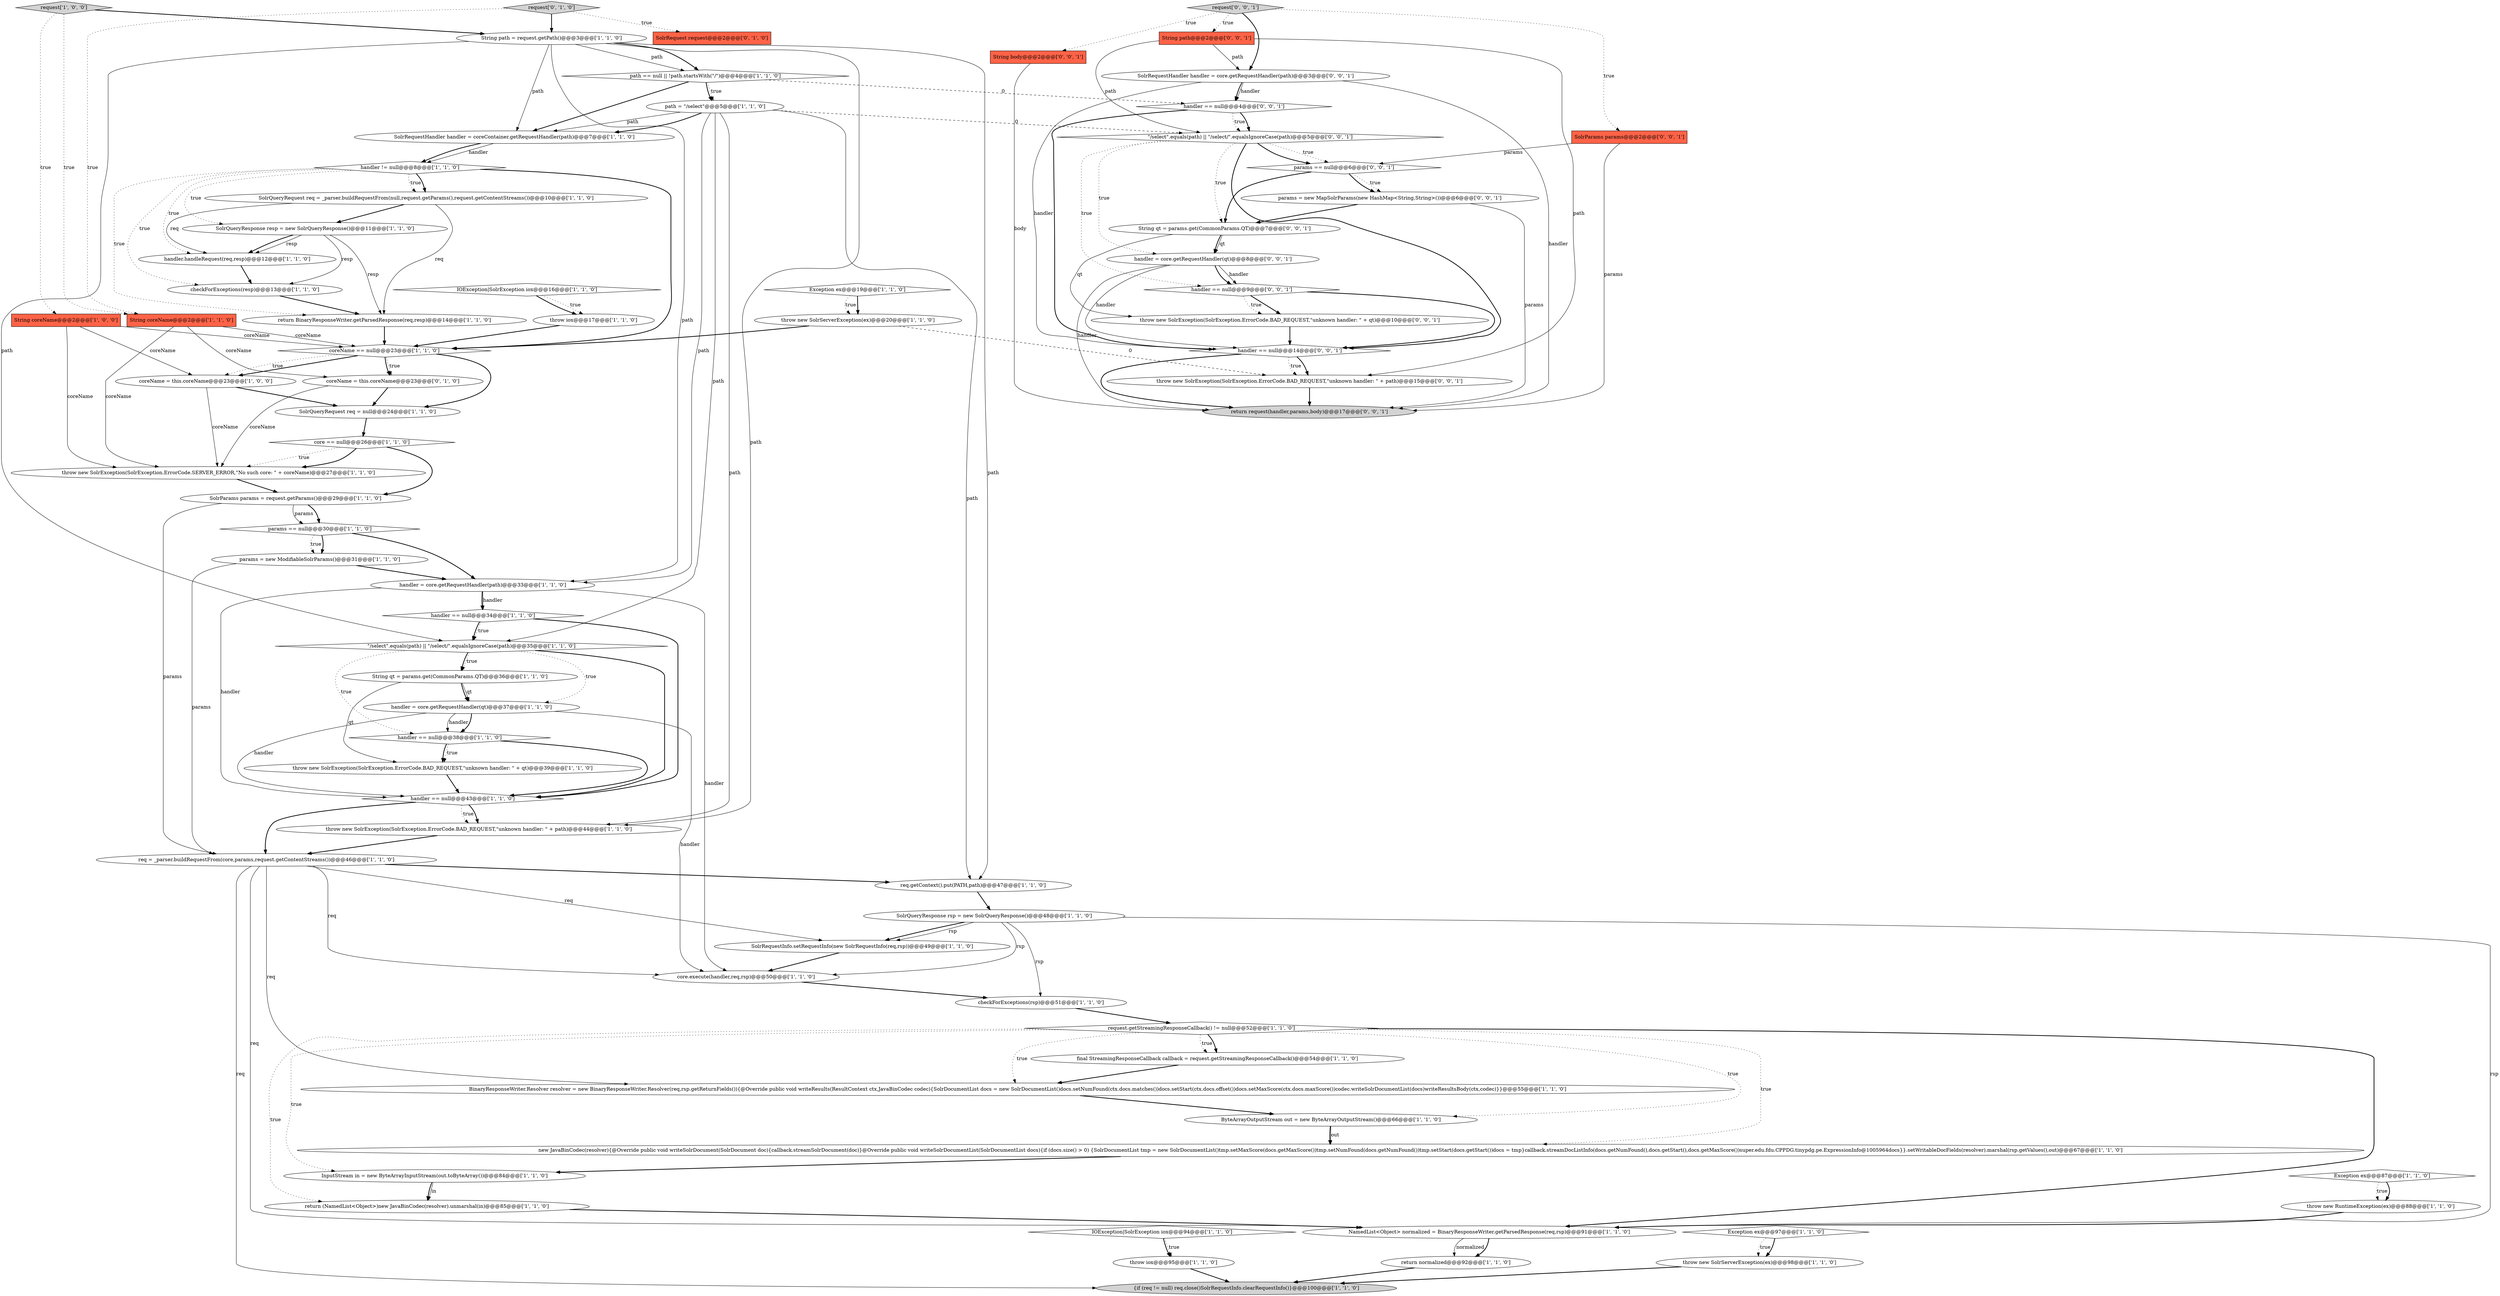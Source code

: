 digraph {
21 [style = filled, label = "return normalized@@@92@@@['1', '1', '0']", fillcolor = white, shape = ellipse image = "AAA0AAABBB1BBB"];
36 [style = filled, label = "new JavaBinCodec(resolver){@Override public void writeSolrDocument(SolrDocument doc){callback.streamSolrDocument(doc)}@Override public void writeSolrDocumentList(SolrDocumentList docs){if (docs.size() > 0) {SolrDocumentList tmp = new SolrDocumentList()tmp.setMaxScore(docs.getMaxScore())tmp.setNumFound(docs.getNumFound())tmp.setStart(docs.getStart())docs = tmp}callback.streamDocListInfo(docs.getNumFound(),docs.getStart(),docs.getMaxScore())super.edu.fdu.CPPDG.tinypdg.pe.ExpressionInfo@1005964docs}}.setWritableDocFields(resolver).marshal(rsp.getValues(),out)@@@67@@@['1', '1', '0']", fillcolor = white, shape = ellipse image = "AAA0AAABBB1BBB"];
47 [style = filled, label = "SolrRequestHandler handler = coreContainer.getRequestHandler(path)@@@7@@@['1', '1', '0']", fillcolor = white, shape = ellipse image = "AAA0AAABBB1BBB"];
28 [style = filled, label = "return BinaryResponseWriter.getParsedResponse(req,resp)@@@14@@@['1', '1', '0']", fillcolor = white, shape = ellipse image = "AAA0AAABBB1BBB"];
20 [style = filled, label = "String path = request.getPath()@@@3@@@['1', '1', '0']", fillcolor = white, shape = ellipse image = "AAA0AAABBB1BBB"];
33 [style = filled, label = "Exception ex@@@87@@@['1', '1', '0']", fillcolor = white, shape = diamond image = "AAA0AAABBB1BBB"];
6 [style = filled, label = "Exception ex@@@97@@@['1', '1', '0']", fillcolor = white, shape = diamond image = "AAA0AAABBB1BBB"];
9 [style = filled, label = "throw new SolrException(SolrException.ErrorCode.BAD_REQUEST,\"unknown handler: \" + qt)@@@39@@@['1', '1', '0']", fillcolor = white, shape = ellipse image = "AAA0AAABBB1BBB"];
37 [style = filled, label = "checkForExceptions(resp)@@@13@@@['1', '1', '0']", fillcolor = white, shape = ellipse image = "AAA0AAABBB1BBB"];
5 [style = filled, label = "throw new SolrException(SolrException.ErrorCode.BAD_REQUEST,\"unknown handler: \" + path)@@@44@@@['1', '1', '0']", fillcolor = white, shape = ellipse image = "AAA0AAABBB1BBB"];
29 [style = filled, label = "coreName == null@@@23@@@['1', '1', '0']", fillcolor = white, shape = diamond image = "AAA0AAABBB1BBB"];
32 [style = filled, label = "handler.handleRequest(req,resp)@@@12@@@['1', '1', '0']", fillcolor = white, shape = ellipse image = "AAA0AAABBB1BBB"];
54 [style = filled, label = "handler == null@@@43@@@['1', '1', '0']", fillcolor = white, shape = diamond image = "AAA0AAABBB1BBB"];
67 [style = filled, label = "String body@@@2@@@['0', '0', '1']", fillcolor = tomato, shape = box image = "AAA0AAABBB3BBB"];
60 [style = filled, label = "return request(handler,params,body)@@@17@@@['0', '0', '1']", fillcolor = lightgray, shape = ellipse image = "AAA0AAABBB3BBB"];
52 [style = filled, label = "throw new SolrException(SolrException.ErrorCode.SERVER_ERROR,\"No such core: \" + coreName)@@@27@@@['1', '1', '0']", fillcolor = white, shape = ellipse image = "AAA0AAABBB1BBB"];
38 [style = filled, label = "BinaryResponseWriter.Resolver resolver = new BinaryResponseWriter.Resolver(req,rsp.getReturnFields()){@Override public void writeResults(ResultContext ctx,JavaBinCodec codec){SolrDocumentList docs = new SolrDocumentList()docs.setNumFound(ctx.docs.matches())docs.setStart(ctx.docs.offset())docs.setMaxScore(ctx.docs.maxScore())codec.writeSolrDocumentList(docs)writeResultsBody(ctx,codec)}}@@@55@@@['1', '1', '0']", fillcolor = white, shape = ellipse image = "AAA0AAABBB1BBB"];
41 [style = filled, label = "handler = core.getRequestHandler(path)@@@33@@@['1', '1', '0']", fillcolor = white, shape = ellipse image = "AAA0AAABBB1BBB"];
15 [style = filled, label = "NamedList<Object> normalized = BinaryResponseWriter.getParsedResponse(req,rsp)@@@91@@@['1', '1', '0']", fillcolor = white, shape = ellipse image = "AAA0AAABBB1BBB"];
23 [style = filled, label = "handler == null@@@34@@@['1', '1', '0']", fillcolor = white, shape = diamond image = "AAA0AAABBB1BBB"];
12 [style = filled, label = "throw new RuntimeException(ex)@@@88@@@['1', '1', '0']", fillcolor = white, shape = ellipse image = "AAA0AAABBB1BBB"];
72 [style = filled, label = "handler == null@@@14@@@['0', '0', '1']", fillcolor = white, shape = diamond image = "AAA0AAABBB3BBB"];
39 [style = filled, label = "request.getStreamingResponseCallback() != null@@@52@@@['1', '1', '0']", fillcolor = white, shape = diamond image = "AAA0AAABBB1BBB"];
0 [style = filled, label = "ByteArrayOutputStream out = new ByteArrayOutputStream()@@@66@@@['1', '1', '0']", fillcolor = white, shape = ellipse image = "AAA0AAABBB1BBB"];
17 [style = filled, label = "SolrRequestInfo.setRequestInfo(new SolrRequestInfo(req,rsp))@@@49@@@['1', '1', '0']", fillcolor = white, shape = ellipse image = "AAA0AAABBB1BBB"];
71 [style = filled, label = "throw new SolrException(SolrException.ErrorCode.BAD_REQUEST,\"unknown handler: \" + qt)@@@10@@@['0', '0', '1']", fillcolor = white, shape = ellipse image = "AAA0AAABBB3BBB"];
74 [style = filled, label = "\"/select\".equals(path) || \"/select/\".equalsIgnoreCase(path)@@@5@@@['0', '0', '1']", fillcolor = white, shape = diamond image = "AAA0AAABBB3BBB"];
73 [style = filled, label = "handler == null@@@4@@@['0', '0', '1']", fillcolor = white, shape = diamond image = "AAA0AAABBB3BBB"];
61 [style = filled, label = "SolrRequestHandler handler = core.getRequestHandler(path)@@@3@@@['0', '0', '1']", fillcolor = white, shape = ellipse image = "AAA0AAABBB3BBB"];
22 [style = filled, label = "handler = core.getRequestHandler(qt)@@@37@@@['1', '1', '0']", fillcolor = white, shape = ellipse image = "AAA0AAABBB1BBB"];
2 [style = filled, label = "{if (req != null) req.close()SolrRequestInfo.clearRequestInfo()}@@@100@@@['1', '1', '0']", fillcolor = lightgray, shape = ellipse image = "AAA0AAABBB1BBB"];
31 [style = filled, label = "String coreName@@@2@@@['1', '0', '0']", fillcolor = tomato, shape = box image = "AAA0AAABBB1BBB"];
59 [style = filled, label = "SolrParams params@@@2@@@['0', '0', '1']", fillcolor = tomato, shape = box image = "AAA0AAABBB3BBB"];
19 [style = filled, label = "req.getContext().put(PATH,path)@@@47@@@['1', '1', '0']", fillcolor = white, shape = ellipse image = "AAA0AAABBB1BBB"];
18 [style = filled, label = "SolrQueryRequest req = null@@@24@@@['1', '1', '0']", fillcolor = white, shape = ellipse image = "AAA0AAABBB1BBB"];
42 [style = filled, label = "Exception ex@@@19@@@['1', '1', '0']", fillcolor = white, shape = diamond image = "AAA0AAABBB1BBB"];
27 [style = filled, label = "throw iox@@@17@@@['1', '1', '0']", fillcolor = white, shape = ellipse image = "AAA0AAABBB1BBB"];
7 [style = filled, label = "\"/select\".equals(path) || \"/select/\".equalsIgnoreCase(path)@@@35@@@['1', '1', '0']", fillcolor = white, shape = diamond image = "AAA0AAABBB1BBB"];
48 [style = filled, label = "throw iox@@@95@@@['1', '1', '0']", fillcolor = white, shape = ellipse image = "AAA0AAABBB1BBB"];
24 [style = filled, label = "throw new SolrServerException(ex)@@@20@@@['1', '1', '0']", fillcolor = white, shape = ellipse image = "AAA0AAABBB1BBB"];
55 [style = filled, label = "SolrParams params = request.getParams()@@@29@@@['1', '1', '0']", fillcolor = white, shape = ellipse image = "AAA0AAABBB1BBB"];
62 [style = filled, label = "handler == null@@@9@@@['0', '0', '1']", fillcolor = white, shape = diamond image = "AAA0AAABBB3BBB"];
63 [style = filled, label = "params = new MapSolrParams(new HashMap<String,String>())@@@6@@@['0', '0', '1']", fillcolor = white, shape = ellipse image = "AAA0AAABBB3BBB"];
3 [style = filled, label = "coreName = this.coreName@@@23@@@['1', '0', '0']", fillcolor = white, shape = ellipse image = "AAA0AAABBB1BBB"];
65 [style = filled, label = "request['0', '0', '1']", fillcolor = lightgray, shape = diamond image = "AAA0AAABBB3BBB"];
16 [style = filled, label = "SolrQueryResponse rsp = new SolrQueryResponse()@@@48@@@['1', '1', '0']", fillcolor = white, shape = ellipse image = "AAA0AAABBB1BBB"];
69 [style = filled, label = "String path@@@2@@@['0', '0', '1']", fillcolor = tomato, shape = box image = "AAA0AAABBB3BBB"];
26 [style = filled, label = "String qt = params.get(CommonParams.QT)@@@36@@@['1', '1', '0']", fillcolor = white, shape = ellipse image = "AAA0AAABBB1BBB"];
35 [style = filled, label = "checkForExceptions(rsp)@@@51@@@['1', '1', '0']", fillcolor = white, shape = ellipse image = "AAA0AAABBB1BBB"];
51 [style = filled, label = "request['1', '0', '0']", fillcolor = lightgray, shape = diamond image = "AAA0AAABBB1BBB"];
4 [style = filled, label = "req = _parser.buildRequestFrom(core,params,request.getContentStreams())@@@46@@@['1', '1', '0']", fillcolor = white, shape = ellipse image = "AAA0AAABBB1BBB"];
10 [style = filled, label = "path = \"/select\"@@@5@@@['1', '1', '0']", fillcolor = white, shape = ellipse image = "AAA0AAABBB1BBB"];
34 [style = filled, label = "path == null || !path.startsWith(\"/\")@@@4@@@['1', '1', '0']", fillcolor = white, shape = diamond image = "AAA0AAABBB1BBB"];
58 [style = filled, label = "request['0', '1', '0']", fillcolor = lightgray, shape = diamond image = "AAA0AAABBB2BBB"];
43 [style = filled, label = "String coreName@@@2@@@['1', '1', '0']", fillcolor = tomato, shape = box image = "AAA0AAABBB1BBB"];
49 [style = filled, label = "final StreamingResponseCallback callback = request.getStreamingResponseCallback()@@@54@@@['1', '1', '0']", fillcolor = white, shape = ellipse image = "AAA0AAABBB1BBB"];
66 [style = filled, label = "String qt = params.get(CommonParams.QT)@@@7@@@['0', '0', '1']", fillcolor = white, shape = ellipse image = "AAA0AAABBB3BBB"];
14 [style = filled, label = "params == null@@@30@@@['1', '1', '0']", fillcolor = white, shape = diamond image = "AAA0AAABBB1BBB"];
70 [style = filled, label = "params == null@@@6@@@['0', '0', '1']", fillcolor = white, shape = diamond image = "AAA0AAABBB3BBB"];
25 [style = filled, label = "core.execute(handler,req,rsp)@@@50@@@['1', '1', '0']", fillcolor = white, shape = ellipse image = "AAA0AAABBB1BBB"];
45 [style = filled, label = "throw new SolrServerException(ex)@@@98@@@['1', '1', '0']", fillcolor = white, shape = ellipse image = "AAA0AAABBB1BBB"];
13 [style = filled, label = "IOException|SolrException iox@@@16@@@['1', '1', '0']", fillcolor = white, shape = diamond image = "AAA0AAABBB1BBB"];
50 [style = filled, label = "params = new ModifiableSolrParams()@@@31@@@['1', '1', '0']", fillcolor = white, shape = ellipse image = "AAA0AAABBB1BBB"];
53 [style = filled, label = "handler != null@@@8@@@['1', '1', '0']", fillcolor = white, shape = diamond image = "AAA0AAABBB1BBB"];
40 [style = filled, label = "InputStream in = new ByteArrayInputStream(out.toByteArray())@@@84@@@['1', '1', '0']", fillcolor = white, shape = ellipse image = "AAA0AAABBB1BBB"];
56 [style = filled, label = "SolrRequest request@@@2@@@['0', '1', '0']", fillcolor = tomato, shape = box image = "AAA0AAABBB2BBB"];
44 [style = filled, label = "handler == null@@@38@@@['1', '1', '0']", fillcolor = white, shape = diamond image = "AAA0AAABBB1BBB"];
8 [style = filled, label = "SolrQueryResponse resp = new SolrQueryResponse()@@@11@@@['1', '1', '0']", fillcolor = white, shape = ellipse image = "AAA0AAABBB1BBB"];
46 [style = filled, label = "IOException|SolrException iox@@@94@@@['1', '1', '0']", fillcolor = white, shape = diamond image = "AAA0AAABBB1BBB"];
64 [style = filled, label = "throw new SolrException(SolrException.ErrorCode.BAD_REQUEST,\"unknown handler: \" + path)@@@15@@@['0', '0', '1']", fillcolor = white, shape = ellipse image = "AAA0AAABBB3BBB"];
68 [style = filled, label = "handler = core.getRequestHandler(qt)@@@8@@@['0', '0', '1']", fillcolor = white, shape = ellipse image = "AAA0AAABBB3BBB"];
30 [style = filled, label = "core == null@@@26@@@['1', '1', '0']", fillcolor = white, shape = diamond image = "AAA0AAABBB1BBB"];
1 [style = filled, label = "return (NamedList<Object>)new JavaBinCodec(resolver).unmarshal(in)@@@85@@@['1', '1', '0']", fillcolor = white, shape = ellipse image = "AAA0AAABBB1BBB"];
11 [style = filled, label = "SolrQueryRequest req = _parser.buildRequestFrom(null,request.getParams(),request.getContentStreams())@@@10@@@['1', '1', '0']", fillcolor = white, shape = ellipse image = "AAA0AAABBB1BBB"];
57 [style = filled, label = "coreName = this.coreName@@@23@@@['0', '1', '0']", fillcolor = white, shape = ellipse image = "AAA0AAABBB2BBB"];
43->52 [style = solid, label="coreName"];
4->38 [style = solid, label="req"];
22->44 [style = solid, label="handler"];
10->47 [style = bold, label=""];
41->23 [style = solid, label="handler"];
15->21 [style = solid, label="normalized"];
55->14 [style = bold, label=""];
39->38 [style = dotted, label="true"];
51->43 [style = dotted, label="true"];
61->73 [style = solid, label="handler"];
55->4 [style = solid, label="params"];
41->23 [style = bold, label=""];
31->3 [style = solid, label="coreName"];
32->37 [style = bold, label=""];
66->68 [style = solid, label="qt"];
41->25 [style = solid, label="handler"];
47->53 [style = solid, label="handler"];
6->45 [style = dotted, label="true"];
30->55 [style = bold, label=""];
40->1 [style = solid, label="in"];
74->70 [style = bold, label=""];
29->57 [style = bold, label=""];
64->60 [style = bold, label=""];
4->15 [style = solid, label="req"];
61->60 [style = solid, label="handler"];
23->7 [style = dotted, label="true"];
7->44 [style = dotted, label="true"];
52->55 [style = bold, label=""];
10->7 [style = solid, label="path"];
30->52 [style = bold, label=""];
3->52 [style = solid, label="coreName"];
72->60 [style = bold, label=""];
4->19 [style = bold, label=""];
39->49 [style = dotted, label="true"];
34->10 [style = bold, label=""];
39->36 [style = dotted, label="true"];
8->37 [style = solid, label="resp"];
25->35 [style = bold, label=""];
31->52 [style = solid, label="coreName"];
37->28 [style = bold, label=""];
6->45 [style = bold, label=""];
69->74 [style = solid, label="path"];
73->72 [style = bold, label=""];
20->19 [style = solid, label="path"];
4->2 [style = solid, label="req"];
8->28 [style = solid, label="resp"];
24->29 [style = bold, label=""];
20->41 [style = solid, label="path"];
33->12 [style = bold, label=""];
28->29 [style = bold, label=""];
26->22 [style = bold, label=""];
74->66 [style = dotted, label="true"];
74->62 [style = dotted, label="true"];
40->1 [style = bold, label=""];
7->54 [style = bold, label=""];
58->56 [style = dotted, label="true"];
74->70 [style = dotted, label="true"];
70->66 [style = bold, label=""];
8->32 [style = bold, label=""];
0->36 [style = solid, label="out"];
39->40 [style = dotted, label="true"];
73->74 [style = dotted, label="true"];
70->63 [style = bold, label=""];
15->21 [style = bold, label=""];
3->18 [style = bold, label=""];
23->54 [style = bold, label=""];
65->67 [style = dotted, label="true"];
14->41 [style = bold, label=""];
54->5 [style = dotted, label="true"];
53->32 [style = dotted, label="true"];
63->66 [style = bold, label=""];
20->34 [style = solid, label="path"];
65->59 [style = dotted, label="true"];
13->27 [style = bold, label=""];
34->10 [style = dotted, label="true"];
0->36 [style = bold, label=""];
54->4 [style = bold, label=""];
61->73 [style = bold, label=""];
1->15 [style = bold, label=""];
71->72 [style = bold, label=""];
72->64 [style = bold, label=""];
13->27 [style = dotted, label="true"];
39->15 [style = bold, label=""];
53->8 [style = dotted, label="true"];
39->0 [style = dotted, label="true"];
24->64 [style = dashed, label="0"];
38->0 [style = bold, label=""];
10->41 [style = solid, label="path"];
62->71 [style = bold, label=""];
33->12 [style = dotted, label="true"];
11->32 [style = solid, label="req"];
36->40 [style = bold, label=""];
7->22 [style = dotted, label="true"];
18->30 [style = bold, label=""];
39->1 [style = dotted, label="true"];
20->5 [style = solid, label="path"];
43->29 [style = solid, label="coreName"];
16->25 [style = solid, label="rsp"];
65->61 [style = bold, label=""];
20->7 [style = solid, label="path"];
57->52 [style = solid, label="coreName"];
29->3 [style = bold, label=""];
4->25 [style = solid, label="req"];
42->24 [style = bold, label=""];
39->49 [style = bold, label=""];
34->73 [style = dashed, label="0"];
41->54 [style = solid, label="handler"];
49->38 [style = bold, label=""];
50->41 [style = bold, label=""];
61->72 [style = solid, label="handler"];
53->37 [style = dotted, label="true"];
58->43 [style = dotted, label="true"];
46->48 [style = bold, label=""];
22->54 [style = solid, label="handler"];
22->44 [style = bold, label=""];
43->57 [style = solid, label="coreName"];
31->29 [style = solid, label="coreName"];
7->26 [style = dotted, label="true"];
55->14 [style = solid, label="params"];
68->60 [style = solid, label="handler"];
26->22 [style = solid, label="qt"];
5->4 [style = bold, label=""];
19->16 [style = bold, label=""];
67->60 [style = solid, label="body"];
22->25 [style = solid, label="handler"];
53->29 [style = bold, label=""];
74->68 [style = dotted, label="true"];
16->35 [style = solid, label="rsp"];
11->8 [style = bold, label=""];
65->69 [style = dotted, label="true"];
10->74 [style = dashed, label="0"];
54->5 [style = bold, label=""];
8->32 [style = solid, label="resp"];
10->19 [style = solid, label="path"];
16->17 [style = bold, label=""];
51->20 [style = bold, label=""];
63->60 [style = solid, label="params"];
20->47 [style = solid, label="path"];
29->18 [style = bold, label=""];
48->2 [style = bold, label=""];
66->68 [style = bold, label=""];
53->11 [style = dotted, label="true"];
14->50 [style = bold, label=""];
42->24 [style = dotted, label="true"];
66->71 [style = solid, label="qt"];
14->50 [style = dotted, label="true"];
20->34 [style = bold, label=""];
26->9 [style = solid, label="qt"];
16->17 [style = solid, label="rsp"];
34->47 [style = bold, label=""];
73->74 [style = bold, label=""];
68->62 [style = bold, label=""];
62->72 [style = bold, label=""];
10->47 [style = solid, label="path"];
44->9 [style = bold, label=""];
68->62 [style = solid, label="handler"];
68->72 [style = solid, label="handler"];
12->15 [style = bold, label=""];
72->64 [style = dotted, label="true"];
47->53 [style = bold, label=""];
10->5 [style = solid, label="path"];
11->28 [style = solid, label="req"];
4->17 [style = solid, label="req"];
69->61 [style = solid, label="path"];
7->26 [style = bold, label=""];
57->18 [style = bold, label=""];
44->9 [style = dotted, label="true"];
69->64 [style = solid, label="path"];
59->60 [style = solid, label="params"];
35->39 [style = bold, label=""];
58->20 [style = bold, label=""];
53->11 [style = bold, label=""];
21->2 [style = bold, label=""];
27->29 [style = bold, label=""];
45->2 [style = bold, label=""];
53->28 [style = dotted, label="true"];
30->52 [style = dotted, label="true"];
50->4 [style = solid, label="params"];
46->48 [style = dotted, label="true"];
16->15 [style = solid, label="rsp"];
23->7 [style = bold, label=""];
51->31 [style = dotted, label="true"];
44->54 [style = bold, label=""];
70->63 [style = dotted, label="true"];
74->72 [style = bold, label=""];
9->54 [style = bold, label=""];
29->3 [style = dotted, label="true"];
62->71 [style = dotted, label="true"];
29->57 [style = dotted, label="true"];
17->25 [style = bold, label=""];
59->70 [style = solid, label="params"];
}
